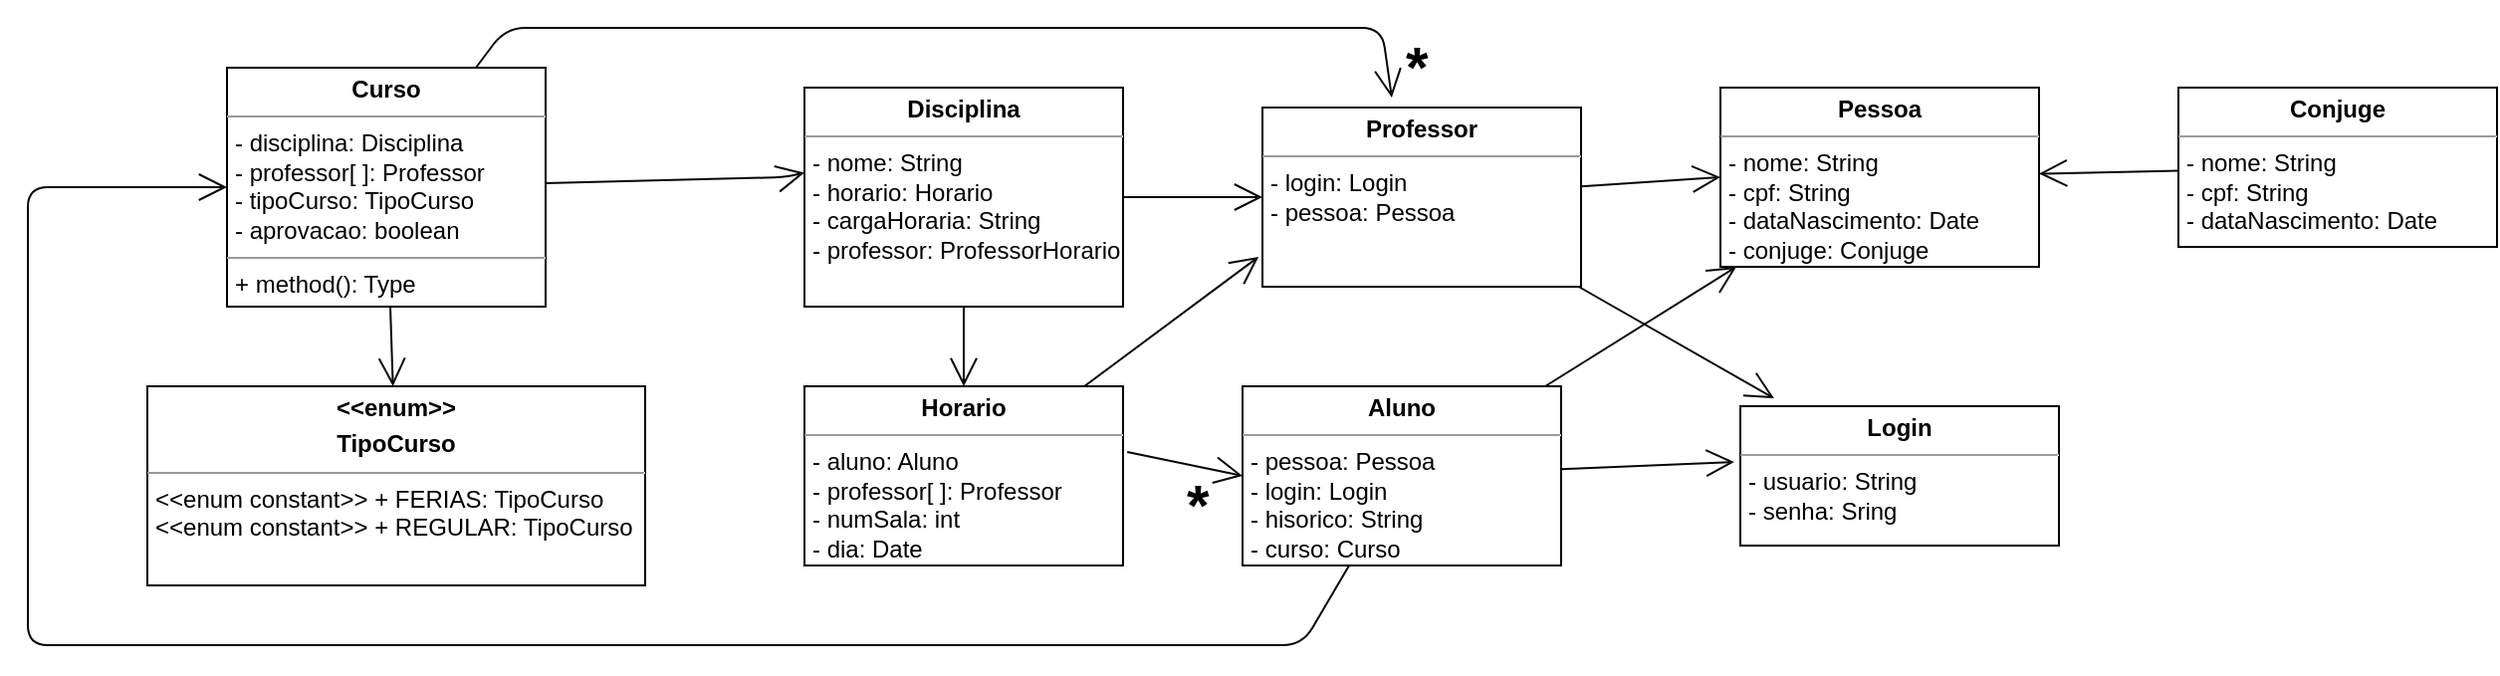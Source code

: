 <mxfile version="10.6.3" type="device"><diagram id="iVLn7_RQaJXxTqKsb5Te" name="Page-1"><mxGraphModel dx="2221" dy="1916" grid="1" gridSize="10" guides="1" tooltips="1" connect="1" arrows="1" fold="1" page="1" pageScale="1" pageWidth="827" pageHeight="1169" math="0" shadow="0"><root><mxCell id="0"/><mxCell id="1" parent="0"/><mxCell id="4Wm8Fe-rF10esRJaCJUE-1" value="&lt;p style=&quot;margin: 0px ; margin-top: 4px ; text-align: center&quot;&gt;&lt;b&gt;Pessoa&lt;/b&gt;&lt;/p&gt;&lt;hr size=&quot;1&quot;&gt;&lt;p style=&quot;margin: 0px ; margin-left: 4px&quot;&gt;- nome: String&lt;/p&gt;&lt;p style=&quot;margin: 0px ; margin-left: 4px&quot;&gt;- cpf: String&lt;/p&gt;&lt;p style=&quot;margin: 0px ; margin-left: 4px&quot;&gt;- dataNascimento: Date&lt;/p&gt;&lt;p style=&quot;margin: 0px ; margin-left: 4px&quot;&gt;- conjuge: Conjuge&lt;/p&gt;&lt;br&gt;" style="verticalAlign=top;align=left;overflow=fill;fontSize=12;fontFamily=Helvetica;html=1;" vertex="1" parent="1"><mxGeometry x="630" y="10" width="160" height="90" as="geometry"/></mxCell><mxCell id="4Wm8Fe-rF10esRJaCJUE-43" style="edgeStyle=none;orthogonalLoop=1;jettySize=auto;html=1;entryX=0;entryY=0.5;entryDx=0;entryDy=0;endArrow=open;endFill=1;endSize=12;strokeColor=#050505;fillColor=#121212;" edge="1" parent="1" source="4Wm8Fe-rF10esRJaCJUE-2" target="4Wm8Fe-rF10esRJaCJUE-1"><mxGeometry relative="1" as="geometry"/></mxCell><mxCell id="4Wm8Fe-rF10esRJaCJUE-58" style="edgeStyle=none;orthogonalLoop=1;jettySize=auto;html=1;entryX=0.106;entryY=-0.057;entryDx=0;entryDy=0;entryPerimeter=0;endArrow=open;endFill=1;endSize=12;strokeColor=#050505;fillColor=#121212;fontSize=29;" edge="1" parent="1" source="4Wm8Fe-rF10esRJaCJUE-2" target="4Wm8Fe-rF10esRJaCJUE-12"><mxGeometry relative="1" as="geometry"/></mxCell><mxCell id="4Wm8Fe-rF10esRJaCJUE-2" value="&lt;p style=&quot;margin: 0px ; margin-top: 4px ; text-align: center&quot;&gt;&lt;b&gt;Professor&lt;/b&gt;&lt;/p&gt;&lt;hr size=&quot;1&quot;&gt;&lt;p style=&quot;margin: 0px ; margin-left: 4px&quot;&gt;- login: Login&lt;/p&gt;&lt;p style=&quot;margin: 0px ; margin-left: 4px&quot;&gt;- pessoa: Pessoa&lt;/p&gt;&lt;br&gt;" style="verticalAlign=top;align=left;overflow=fill;fontSize=12;fontFamily=Helvetica;html=1;" vertex="1" parent="1"><mxGeometry x="400" y="20" width="160" height="90" as="geometry"/></mxCell><mxCell id="4Wm8Fe-rF10esRJaCJUE-34" style="edgeStyle=none;orthogonalLoop=1;jettySize=auto;html=1;entryX=0.5;entryY=0;entryDx=0;entryDy=0;endArrow=open;endFill=1;endSize=12;strokeColor=#050505;fillColor=#121212;" edge="1" parent="1" source="4Wm8Fe-rF10esRJaCJUE-4" target="4Wm8Fe-rF10esRJaCJUE-7"><mxGeometry relative="1" as="geometry"/></mxCell><mxCell id="4Wm8Fe-rF10esRJaCJUE-35" style="edgeStyle=none;orthogonalLoop=1;jettySize=auto;html=1;entryX=0;entryY=0.5;entryDx=0;entryDy=0;endArrow=open;endFill=1;endSize=12;strokeColor=#050505;fillColor=#121212;" edge="1" parent="1" source="4Wm8Fe-rF10esRJaCJUE-4" target="4Wm8Fe-rF10esRJaCJUE-2"><mxGeometry relative="1" as="geometry"/></mxCell><mxCell id="4Wm8Fe-rF10esRJaCJUE-4" value="&lt;p style=&quot;margin: 0px ; margin-top: 4px ; text-align: center&quot;&gt;&lt;b&gt;Disciplina&lt;/b&gt;&lt;/p&gt;&lt;hr size=&quot;1&quot;&gt;&lt;p style=&quot;margin: 0px ; margin-left: 4px&quot;&gt;- nome: String&lt;/p&gt;&lt;p style=&quot;margin: 0px ; margin-left: 4px&quot;&gt;- horario: Horario&lt;/p&gt;&lt;p style=&quot;margin: 0px ; margin-left: 4px&quot;&gt;- cargaHoraria: String&lt;/p&gt;&lt;p style=&quot;margin: 0px ; margin-left: 4px&quot;&gt;- professor: Professor&lt;span&gt;Horario&lt;/span&gt;&lt;/p&gt;&lt;p&gt;&lt;br&gt;&lt;/p&gt;" style="verticalAlign=top;align=left;overflow=fill;fontSize=12;fontFamily=Helvetica;html=1;" vertex="1" parent="1"><mxGeometry x="170" y="10" width="160" height="110" as="geometry"/></mxCell><mxCell id="4Wm8Fe-rF10esRJaCJUE-46" style="edgeStyle=none;orthogonalLoop=1;jettySize=auto;html=1;entryX=0;entryY=0.5;entryDx=0;entryDy=0;endArrow=open;endFill=1;endSize=12;strokeColor=#050505;fillColor=#121212;exitX=1.013;exitY=0.367;exitDx=0;exitDy=0;exitPerimeter=0;" edge="1" parent="1" source="4Wm8Fe-rF10esRJaCJUE-7" target="4Wm8Fe-rF10esRJaCJUE-9"><mxGeometry relative="1" as="geometry"/></mxCell><mxCell id="4Wm8Fe-rF10esRJaCJUE-59" style="edgeStyle=none;orthogonalLoop=1;jettySize=auto;html=1;entryX=-0.012;entryY=0.833;entryDx=0;entryDy=0;entryPerimeter=0;endArrow=open;endFill=1;endSize=12;strokeColor=#050505;fillColor=#121212;fontSize=29;" edge="1" parent="1" source="4Wm8Fe-rF10esRJaCJUE-7" target="4Wm8Fe-rF10esRJaCJUE-2"><mxGeometry relative="1" as="geometry"/></mxCell><mxCell id="4Wm8Fe-rF10esRJaCJUE-7" value="&lt;p style=&quot;margin: 0px ; margin-top: 4px ; text-align: center&quot;&gt;&lt;b&gt;Horario&lt;/b&gt;&lt;/p&gt;&lt;hr size=&quot;1&quot;&gt;&lt;p style=&quot;margin: 0px ; margin-left: 4px&quot;&gt;- aluno: Aluno&lt;/p&gt;&lt;p style=&quot;margin: 0px ; margin-left: 4px&quot;&gt;- professor[ ]: Professor&lt;/p&gt;&lt;p style=&quot;margin: 0px ; margin-left: 4px&quot;&gt;- numSala: int&lt;/p&gt;&lt;p style=&quot;margin: 0px ; margin-left: 4px&quot;&gt;- dia: Date&lt;/p&gt;" style="verticalAlign=top;align=left;overflow=fill;fontSize=12;fontFamily=Helvetica;html=1;" vertex="1" parent="1"><mxGeometry x="170" y="160" width="160" height="90" as="geometry"/></mxCell><mxCell id="4Wm8Fe-rF10esRJaCJUE-41" style="edgeStyle=none;orthogonalLoop=1;jettySize=auto;html=1;endArrow=open;endFill=1;endSize=12;strokeColor=#050505;fillColor=#121212;" edge="1" parent="1" source="4Wm8Fe-rF10esRJaCJUE-9" target="4Wm8Fe-rF10esRJaCJUE-1"><mxGeometry relative="1" as="geometry"/></mxCell><mxCell id="4Wm8Fe-rF10esRJaCJUE-44" style="edgeStyle=none;orthogonalLoop=1;jettySize=auto;html=1;entryX=-0.019;entryY=0.4;entryDx=0;entryDy=0;entryPerimeter=0;endArrow=open;endFill=1;endSize=12;strokeColor=#050505;fillColor=#121212;" edge="1" parent="1" source="4Wm8Fe-rF10esRJaCJUE-9" target="4Wm8Fe-rF10esRJaCJUE-12"><mxGeometry relative="1" as="geometry"/></mxCell><mxCell id="4Wm8Fe-rF10esRJaCJUE-52" style="edgeStyle=none;orthogonalLoop=1;jettySize=auto;html=1;entryX=0;entryY=0.5;entryDx=0;entryDy=0;endArrow=open;endFill=1;endSize=12;strokeColor=#050505;fillColor=#121212;" edge="1" parent="1" source="4Wm8Fe-rF10esRJaCJUE-9" target="4Wm8Fe-rF10esRJaCJUE-47"><mxGeometry relative="1" as="geometry"><Array as="points"><mxPoint x="420" y="290"/><mxPoint x="-220" y="290"/><mxPoint x="-220" y="60"/></Array></mxGeometry></mxCell><mxCell id="4Wm8Fe-rF10esRJaCJUE-9" value="&lt;p style=&quot;margin: 0px ; margin-top: 4px ; text-align: center&quot;&gt;&lt;b&gt;Aluno&lt;/b&gt;&lt;/p&gt;&lt;hr size=&quot;1&quot;&gt;&lt;p style=&quot;margin: 0px ; margin-left: 4px&quot;&gt;- pessoa: Pessoa&lt;/p&gt;&lt;p style=&quot;margin: 0px ; margin-left: 4px&quot;&gt;- login: Login&lt;br&gt;&lt;/p&gt;&lt;p style=&quot;margin: 0px ; margin-left: 4px&quot;&gt;- hisorico: String&lt;/p&gt;&lt;p style=&quot;margin: 0px ; margin-left: 4px&quot;&gt;- curso: Curso&lt;/p&gt;&lt;p style=&quot;margin: 0px ; margin-left: 4px&quot;&gt;&lt;br&gt;&lt;/p&gt;" style="verticalAlign=top;align=left;overflow=fill;fontSize=12;fontFamily=Helvetica;html=1;" vertex="1" parent="1"><mxGeometry x="390" y="160" width="160" height="90" as="geometry"/></mxCell><mxCell id="4Wm8Fe-rF10esRJaCJUE-12" value="&lt;p style=&quot;margin: 0px ; margin-top: 4px ; text-align: center&quot;&gt;&lt;b&gt;Login&lt;/b&gt;&lt;/p&gt;&lt;hr size=&quot;1&quot;&gt;&lt;p style=&quot;margin: 0px ; margin-left: 4px&quot;&gt;- usuario: String&lt;/p&gt;&lt;p style=&quot;margin: 0px ; margin-left: 4px&quot;&gt;- senha: Sring&lt;/p&gt;" style="verticalAlign=top;align=left;overflow=fill;fontSize=12;fontFamily=Helvetica;html=1;" vertex="1" parent="1"><mxGeometry x="640" y="170" width="160" height="70" as="geometry"/></mxCell><mxCell id="4Wm8Fe-rF10esRJaCJUE-24" value="&lt;p style=&quot;margin: 0px ; margin-top: 4px ; text-align: center&quot;&gt;&lt;b&gt;&amp;lt;&amp;lt;enum&amp;gt;&amp;gt;&lt;/b&gt;&lt;/p&gt;&lt;p style=&quot;margin: 0px ; margin-top: 4px ; text-align: center&quot;&gt;&lt;b&gt;TipoCurso&lt;/b&gt;&lt;/p&gt;&lt;hr size=&quot;1&quot;&gt;&lt;p style=&quot;margin: 0px ; margin-left: 4px&quot;&gt;&amp;lt;&amp;lt;enum constant&amp;gt;&amp;gt; + FERIAS: TipoCurso&lt;/p&gt;&lt;p style=&quot;margin: 0px ; margin-left: 4px&quot;&gt;&amp;lt;&amp;lt;enum constant&amp;gt;&amp;gt; + REGULAR: TipoCurso&lt;/p&gt;&lt;p style=&quot;margin: 0px ; margin-left: 4px&quot;&gt;&lt;br&gt;&lt;/p&gt;&lt;p style=&quot;margin: 0px ; margin-left: 4px&quot;&gt;&lt;br&gt;&lt;/p&gt;&lt;p style=&quot;margin: 0px ; margin-left: 4px&quot;&gt;&lt;br&gt;&lt;/p&gt;" style="verticalAlign=top;align=left;overflow=fill;fontSize=12;fontFamily=Helvetica;html=1;" vertex="1" parent="1"><mxGeometry x="-160" y="160" width="250" height="100" as="geometry"/></mxCell><mxCell id="4Wm8Fe-rF10esRJaCJUE-48" style="edgeStyle=none;orthogonalLoop=1;jettySize=auto;html=1;endArrow=open;endFill=1;endSize=12;strokeColor=#050505;fillColor=#121212;" edge="1" parent="1" source="4Wm8Fe-rF10esRJaCJUE-47" target="4Wm8Fe-rF10esRJaCJUE-24"><mxGeometry relative="1" as="geometry"/></mxCell><mxCell id="4Wm8Fe-rF10esRJaCJUE-50" style="edgeStyle=none;orthogonalLoop=1;jettySize=auto;html=1;entryX=0.406;entryY=-0.056;entryDx=0;entryDy=0;entryPerimeter=0;endArrow=open;endFill=1;endSize=12;strokeColor=#050505;fillColor=#121212;" edge="1" parent="1" source="4Wm8Fe-rF10esRJaCJUE-47" target="4Wm8Fe-rF10esRJaCJUE-2"><mxGeometry relative="1" as="geometry"><Array as="points"><mxPoint x="20" y="-20"/><mxPoint x="460" y="-20"/></Array></mxGeometry></mxCell><mxCell id="4Wm8Fe-rF10esRJaCJUE-60" style="edgeStyle=none;orthogonalLoop=1;jettySize=auto;html=1;entryX=0;entryY=0.389;entryDx=0;entryDy=0;entryPerimeter=0;endArrow=open;endFill=1;endSize=12;strokeColor=#050505;fillColor=#121212;fontSize=29;" edge="1" parent="1" source="4Wm8Fe-rF10esRJaCJUE-47" target="4Wm8Fe-rF10esRJaCJUE-4"><mxGeometry relative="1" as="geometry"><Array as="points"><mxPoint x="160" y="55"/></Array></mxGeometry></mxCell><mxCell id="4Wm8Fe-rF10esRJaCJUE-47" value="&lt;p style=&quot;margin: 0px ; margin-top: 4px ; text-align: center&quot;&gt;&lt;b&gt;Curso&lt;/b&gt;&lt;/p&gt;&lt;hr size=&quot;1&quot;&gt;&lt;p style=&quot;margin: 0px ; margin-left: 4px&quot;&gt;- disciplina: Disciplina&lt;/p&gt;&lt;p style=&quot;margin: 0px ; margin-left: 4px&quot;&gt;- professor[ ]: Professor&lt;/p&gt;&lt;p style=&quot;margin: 0px ; margin-left: 4px&quot;&gt;- tipoCurso: TipoCurso&lt;/p&gt;&lt;p style=&quot;margin: 0px ; margin-left: 4px&quot;&gt;- aprovacao: boolean&lt;/p&gt;&lt;hr size=&quot;1&quot;&gt;&lt;p style=&quot;margin: 0px ; margin-left: 4px&quot;&gt;+ method(): Type&lt;/p&gt;" style="verticalAlign=top;align=left;overflow=fill;fontSize=12;fontFamily=Helvetica;html=1;" vertex="1" parent="1"><mxGeometry x="-120" width="160" height="120" as="geometry"/></mxCell><mxCell id="4Wm8Fe-rF10esRJaCJUE-53" value="*" style="text;html=1;resizable=0;points=[];autosize=1;align=left;verticalAlign=top;spacingTop=-4;fontSize=29;fontStyle=1" vertex="1" parent="1"><mxGeometry x="470" y="-20" width="20" height="20" as="geometry"/></mxCell><mxCell id="4Wm8Fe-rF10esRJaCJUE-57" style="edgeStyle=none;orthogonalLoop=1;jettySize=auto;html=1;endArrow=open;endFill=1;endSize=12;strokeColor=#050505;fillColor=#121212;fontSize=29;" edge="1" parent="1" source="4Wm8Fe-rF10esRJaCJUE-56" target="4Wm8Fe-rF10esRJaCJUE-1"><mxGeometry relative="1" as="geometry"/></mxCell><mxCell id="4Wm8Fe-rF10esRJaCJUE-56" value="&lt;p style=&quot;margin: 0px ; margin-top: 4px ; text-align: center&quot;&gt;&lt;b&gt;Conjuge&lt;/b&gt;&lt;/p&gt;&lt;hr size=&quot;1&quot;&gt;&lt;p style=&quot;margin: 0px ; margin-left: 4px&quot;&gt;- nome: String&lt;/p&gt;&lt;p style=&quot;margin: 0px ; margin-left: 4px&quot;&gt;- cpf: String&lt;/p&gt;&lt;p style=&quot;margin: 0px ; margin-left: 4px&quot;&gt;- dataNascimento: Date&lt;/p&gt;&lt;br&gt;" style="verticalAlign=top;align=left;overflow=fill;fontSize=12;fontFamily=Helvetica;html=1;" vertex="1" parent="1"><mxGeometry x="860" y="10" width="160" height="80" as="geometry"/></mxCell><mxCell id="4Wm8Fe-rF10esRJaCJUE-63" value="*" style="text;html=1;resizable=0;points=[];autosize=1;align=left;verticalAlign=top;spacingTop=-4;fontSize=29;fontStyle=1" vertex="1" parent="1"><mxGeometry x="360" y="200" width="20" height="20" as="geometry"/></mxCell></root></mxGraphModel></diagram></mxfile>